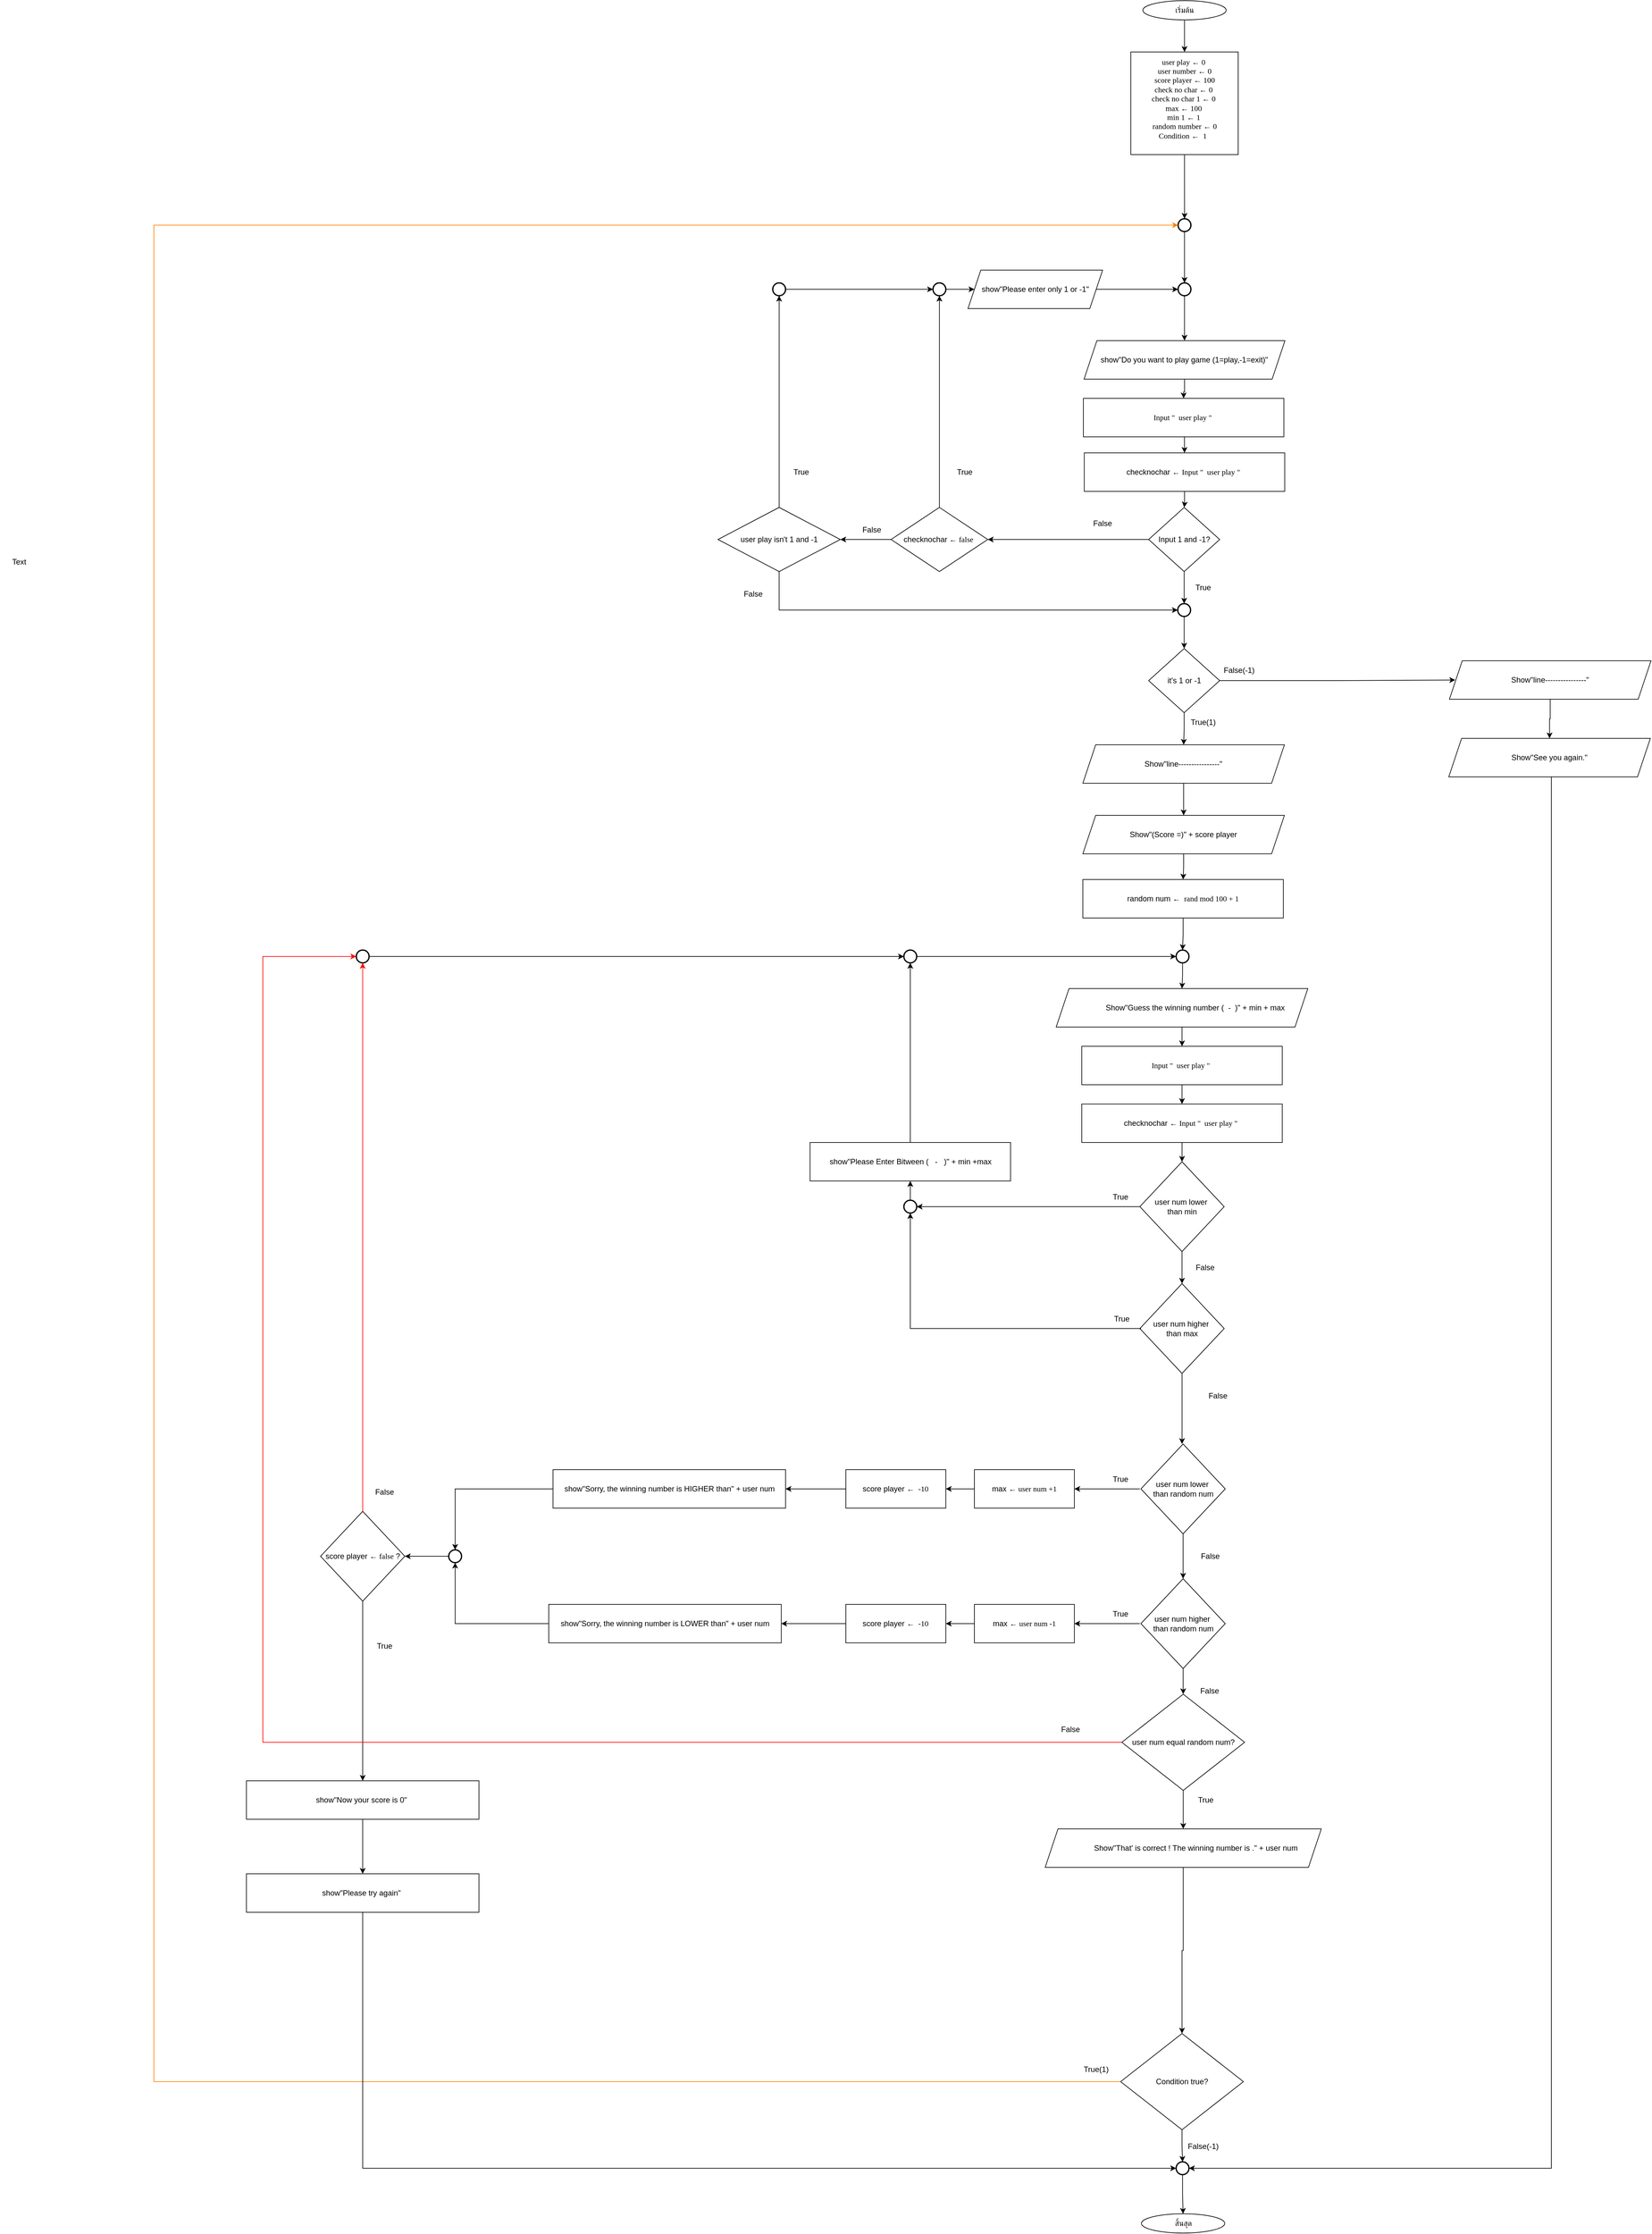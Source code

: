 <mxfile version="28.0.9">
  <diagram name="หน้า-1" id="-vFaAGGGmFlB4zCotOkO">
    <mxGraphModel dx="3970" dy="1171" grid="1" gridSize="10" guides="1" tooltips="1" connect="1" arrows="1" fold="1" page="1" pageScale="1" pageWidth="827" pageHeight="1169" math="0" shadow="0">
      <root>
        <mxCell id="0" />
        <mxCell id="1" parent="0" />
        <mxCell id="W-oKCUpI0KmFG--8NIo9-44" style="edgeStyle=orthogonalEdgeStyle;rounded=0;orthogonalLoop=1;jettySize=auto;html=1;exitX=0.5;exitY=1;exitDx=0;exitDy=0;entryX=0.5;entryY=0;entryDx=0;entryDy=0;" edge="1" parent="1" source="W-oKCUpI0KmFG--8NIo9-34" target="W-oKCUpI0KmFG--8NIo9-37">
          <mxGeometry relative="1" as="geometry" />
        </mxCell>
        <mxCell id="W-oKCUpI0KmFG--8NIo9-34" value="&lt;font data-font-src=&quot;https://fonts.googleapis.com/css?family=Sarabun&quot; face=&quot;Sarabun&quot;&gt;เริ่มต้น&lt;/font&gt;" style="ellipse;whiteSpace=wrap;html=1;" vertex="1" parent="1">
          <mxGeometry x="762.75" y="170" width="130" height="30" as="geometry" />
        </mxCell>
        <mxCell id="W-oKCUpI0KmFG--8NIo9-271" value="" style="edgeStyle=orthogonalEdgeStyle;rounded=0;orthogonalLoop=1;jettySize=auto;html=1;" edge="1" parent="1" source="W-oKCUpI0KmFG--8NIo9-37" target="W-oKCUpI0KmFG--8NIo9-269">
          <mxGeometry relative="1" as="geometry" />
        </mxCell>
        <mxCell id="W-oKCUpI0KmFG--8NIo9-37" value="user play ← 0&amp;nbsp;&lt;div&gt;user number&amp;nbsp;&lt;span style=&quot;background-color: transparent; color: light-dark(rgb(0, 0, 0), rgb(255, 255, 255));&quot;&gt;←&lt;/span&gt;&lt;span style=&quot;background-color: transparent; color: light-dark(rgb(0, 0, 0), rgb(255, 255, 255));&quot;&gt;&amp;nbsp;0&lt;/span&gt;&lt;/div&gt;&lt;div&gt;score player ← 100&lt;/div&gt;check no char ← 0&amp;nbsp;&lt;div&gt;check no char 1 ← 0&amp;nbsp;&lt;/div&gt;&lt;div&gt;max ← 100&amp;nbsp;&lt;div&gt;min 1 ← 1&amp;nbsp;&lt;/div&gt;&lt;div&gt;random number ← 0&lt;/div&gt;&lt;/div&gt;&lt;div&gt;&lt;span style=&quot;background-color: transparent; color: light-dark(rgb(0, 0, 0), rgb(255, 255, 255));&quot;&gt;Condition&amp;nbsp;&lt;/span&gt;&lt;span style=&quot;background-color: transparent; color: light-dark(rgb(0, 0, 0), rgb(255, 255, 255));&quot;&gt;←&lt;/span&gt;&lt;span style=&quot;background-color: transparent; color: light-dark(rgb(0, 0, 0), rgb(255, 255, 255));&quot;&gt;&amp;nbsp;&amp;nbsp;&lt;/span&gt;&lt;span style=&quot;background-color: transparent; color: light-dark(rgb(0, 0, 0), rgb(255, 255, 255));&quot;&gt;1&lt;/span&gt;&lt;span style=&quot;background-color: transparent; color: light-dark(rgb(0, 0, 0), rgb(255, 255, 255));&quot;&gt;&amp;nbsp;&lt;/span&gt;&amp;nbsp;&lt;div&gt;&lt;br&gt;&lt;/div&gt;&lt;/div&gt;" style="rounded=0;whiteSpace=wrap;html=1;fontFamily=Sarabun;fontSource=https%3A%2F%2Ffonts.googleapis.com%2Fcss%3Ffamily%3DSarabun;" vertex="1" parent="1">
          <mxGeometry x="744" y="250" width="167.5" height="160" as="geometry" />
        </mxCell>
        <mxCell id="W-oKCUpI0KmFG--8NIo9-104" value="" style="edgeStyle=orthogonalEdgeStyle;rounded=0;orthogonalLoop=1;jettySize=auto;html=1;" edge="1" parent="1" source="W-oKCUpI0KmFG--8NIo9-101" target="W-oKCUpI0KmFG--8NIo9-103">
          <mxGeometry relative="1" as="geometry" />
        </mxCell>
        <mxCell id="W-oKCUpI0KmFG--8NIo9-101" value="" style="strokeWidth=2;html=1;shape=mxgraph.flowchart.start_2;whiteSpace=wrap;" vertex="1" parent="1">
          <mxGeometry x="817.75" y="610" width="20" height="20" as="geometry" />
        </mxCell>
        <mxCell id="W-oKCUpI0KmFG--8NIo9-177" value="" style="edgeStyle=orthogonalEdgeStyle;rounded=0;orthogonalLoop=1;jettySize=auto;html=1;" edge="1" parent="1" source="W-oKCUpI0KmFG--8NIo9-103" target="W-oKCUpI0KmFG--8NIo9-176">
          <mxGeometry relative="1" as="geometry" />
        </mxCell>
        <mxCell id="W-oKCUpI0KmFG--8NIo9-103" value="show&quot;Do you want to play game (1=play,-1=exit)&quot;" style="shape=parallelogram;perimeter=parallelogramPerimeter;whiteSpace=wrap;html=1;fixedSize=1;" vertex="1" parent="1">
          <mxGeometry x="671.07" y="700" width="313.37" height="60" as="geometry" />
        </mxCell>
        <mxCell id="W-oKCUpI0KmFG--8NIo9-114" value="" style="edgeStyle=orthogonalEdgeStyle;rounded=0;orthogonalLoop=1;jettySize=auto;html=1;" edge="1" parent="1" source="W-oKCUpI0KmFG--8NIo9-106" target="W-oKCUpI0KmFG--8NIo9-113">
          <mxGeometry relative="1" as="geometry" />
        </mxCell>
        <mxCell id="W-oKCUpI0KmFG--8NIo9-106" value="checknochar&amp;nbsp;&lt;span style=&quot;font-family: Sarabun;&quot;&gt;← Input &quot;&amp;nbsp; user play &quot;&lt;/span&gt;&amp;nbsp;" style="rounded=0;whiteSpace=wrap;html=1;" vertex="1" parent="1">
          <mxGeometry x="671.37" y="875" width="312.75" height="60" as="geometry" />
        </mxCell>
        <mxCell id="W-oKCUpI0KmFG--8NIo9-126" style="edgeStyle=orthogonalEdgeStyle;rounded=0;orthogonalLoop=1;jettySize=auto;html=1;entryX=1;entryY=0.5;entryDx=0;entryDy=0;" edge="1" parent="1" source="W-oKCUpI0KmFG--8NIo9-113" target="W-oKCUpI0KmFG--8NIo9-125">
          <mxGeometry relative="1" as="geometry" />
        </mxCell>
        <mxCell id="W-oKCUpI0KmFG--8NIo9-113" value="Input 1 and -1?" style="rhombus;whiteSpace=wrap;html=1;" vertex="1" parent="1">
          <mxGeometry x="771.8" y="960" width="110.83" height="100" as="geometry" />
        </mxCell>
        <mxCell id="W-oKCUpI0KmFG--8NIo9-120" style="edgeStyle=orthogonalEdgeStyle;rounded=0;orthogonalLoop=1;jettySize=auto;html=1;" edge="1" parent="1" source="W-oKCUpI0KmFG--8NIo9-118">
          <mxGeometry relative="1" as="geometry">
            <mxPoint x="1250" y="1229.037" as="targetPoint" />
          </mxGeometry>
        </mxCell>
        <mxCell id="W-oKCUpI0KmFG--8NIo9-162" value="" style="edgeStyle=orthogonalEdgeStyle;rounded=0;orthogonalLoop=1;jettySize=auto;html=1;" edge="1" parent="1" source="W-oKCUpI0KmFG--8NIo9-118" target="W-oKCUpI0KmFG--8NIo9-158">
          <mxGeometry relative="1" as="geometry" />
        </mxCell>
        <mxCell id="W-oKCUpI0KmFG--8NIo9-118" value="it&#39;s 1 or -1" style="rhombus;whiteSpace=wrap;html=1;" vertex="1" parent="1">
          <mxGeometry x="771.8" y="1180" width="110.83" height="100" as="geometry" />
        </mxCell>
        <mxCell id="W-oKCUpI0KmFG--8NIo9-121" value="True" style="text;html=1;align=center;verticalAlign=middle;whiteSpace=wrap;rounded=0;" vertex="1" parent="1">
          <mxGeometry x="827" y="1070" width="60" height="30" as="geometry" />
        </mxCell>
        <mxCell id="W-oKCUpI0KmFG--8NIo9-122" value="False(-1)" style="text;html=1;align=center;verticalAlign=middle;whiteSpace=wrap;rounded=0;" vertex="1" parent="1">
          <mxGeometry x="882.63" y="1199" width="60" height="30" as="geometry" />
        </mxCell>
        <mxCell id="W-oKCUpI0KmFG--8NIo9-129" value="" style="edgeStyle=orthogonalEdgeStyle;rounded=0;orthogonalLoop=1;jettySize=auto;html=1;" edge="1" parent="1" source="W-oKCUpI0KmFG--8NIo9-125" target="W-oKCUpI0KmFG--8NIo9-127">
          <mxGeometry relative="1" as="geometry" />
        </mxCell>
        <mxCell id="W-oKCUpI0KmFG--8NIo9-125" value="checknochar&lt;span style=&quot;font-family: Sarabun;&quot;&gt;&amp;nbsp;← false&amp;nbsp;&lt;/span&gt;" style="rhombus;whiteSpace=wrap;html=1;" vertex="1" parent="1">
          <mxGeometry x="370" y="960" width="150.83" height="100" as="geometry" />
        </mxCell>
        <mxCell id="W-oKCUpI0KmFG--8NIo9-127" value="user play isn&#39;t 1 and -1" style="rhombus;whiteSpace=wrap;html=1;" vertex="1" parent="1">
          <mxGeometry x="100" y="960" width="190.83" height="100" as="geometry" />
        </mxCell>
        <mxCell id="W-oKCUpI0KmFG--8NIo9-132" value="False" style="text;html=1;align=center;verticalAlign=middle;whiteSpace=wrap;rounded=0;" vertex="1" parent="1">
          <mxGeometry x="670" y="970" width="60" height="30" as="geometry" />
        </mxCell>
        <mxCell id="W-oKCUpI0KmFG--8NIo9-133" value="False" style="text;html=1;align=center;verticalAlign=middle;whiteSpace=wrap;rounded=0;" vertex="1" parent="1">
          <mxGeometry x="310" y="980" width="60" height="30" as="geometry" />
        </mxCell>
        <mxCell id="W-oKCUpI0KmFG--8NIo9-134" value="False" style="text;html=1;align=center;verticalAlign=middle;whiteSpace=wrap;rounded=0;" vertex="1" parent="1">
          <mxGeometry x="125.42" y="1080" width="60" height="30" as="geometry" />
        </mxCell>
        <mxCell id="W-oKCUpI0KmFG--8NIo9-144" value="" style="edgeStyle=orthogonalEdgeStyle;rounded=0;orthogonalLoop=1;jettySize=auto;html=1;" edge="1" parent="1" source="W-oKCUpI0KmFG--8NIo9-135" target="W-oKCUpI0KmFG--8NIo9-143">
          <mxGeometry relative="1" as="geometry" />
        </mxCell>
        <mxCell id="W-oKCUpI0KmFG--8NIo9-135" value="" style="strokeWidth=2;html=1;shape=mxgraph.flowchart.start_2;whiteSpace=wrap;" vertex="1" parent="1">
          <mxGeometry x="435.42" y="610" width="20" height="20" as="geometry" />
        </mxCell>
        <mxCell id="W-oKCUpI0KmFG--8NIo9-142" style="edgeStyle=orthogonalEdgeStyle;rounded=0;orthogonalLoop=1;jettySize=auto;html=1;entryX=0;entryY=0.5;entryDx=0;entryDy=0;entryPerimeter=0;" edge="1" parent="1" source="W-oKCUpI0KmFG--8NIo9-136" target="W-oKCUpI0KmFG--8NIo9-135">
          <mxGeometry relative="1" as="geometry">
            <mxPoint x="310" y="620" as="targetPoint" />
          </mxGeometry>
        </mxCell>
        <mxCell id="W-oKCUpI0KmFG--8NIo9-136" value="" style="strokeWidth=2;html=1;shape=mxgraph.flowchart.start_2;whiteSpace=wrap;" vertex="1" parent="1">
          <mxGeometry x="185.42" y="610" width="20" height="20" as="geometry" />
        </mxCell>
        <mxCell id="W-oKCUpI0KmFG--8NIo9-139" style="edgeStyle=orthogonalEdgeStyle;rounded=0;orthogonalLoop=1;jettySize=auto;html=1;entryX=0.5;entryY=1;entryDx=0;entryDy=0;entryPerimeter=0;" edge="1" parent="1" source="W-oKCUpI0KmFG--8NIo9-127" target="W-oKCUpI0KmFG--8NIo9-136">
          <mxGeometry relative="1" as="geometry" />
        </mxCell>
        <mxCell id="W-oKCUpI0KmFG--8NIo9-140" style="edgeStyle=orthogonalEdgeStyle;rounded=0;orthogonalLoop=1;jettySize=auto;html=1;entryX=0.5;entryY=1;entryDx=0;entryDy=0;entryPerimeter=0;" edge="1" parent="1" source="W-oKCUpI0KmFG--8NIo9-125" target="W-oKCUpI0KmFG--8NIo9-135">
          <mxGeometry relative="1" as="geometry" />
        </mxCell>
        <mxCell id="W-oKCUpI0KmFG--8NIo9-145" value="" style="edgeStyle=orthogonalEdgeStyle;rounded=0;orthogonalLoop=1;jettySize=auto;html=1;" edge="1" parent="1" source="W-oKCUpI0KmFG--8NIo9-143" target="W-oKCUpI0KmFG--8NIo9-101">
          <mxGeometry relative="1" as="geometry" />
        </mxCell>
        <mxCell id="W-oKCUpI0KmFG--8NIo9-143" value="show&quot;Please enter only 1 or -1&quot;" style="shape=parallelogram;perimeter=parallelogramPerimeter;whiteSpace=wrap;html=1;fixedSize=1;" vertex="1" parent="1">
          <mxGeometry x="490" y="590" width="210" height="60" as="geometry" />
        </mxCell>
        <mxCell id="W-oKCUpI0KmFG--8NIo9-146" value="True" style="text;html=1;align=center;verticalAlign=middle;whiteSpace=wrap;rounded=0;" vertex="1" parent="1">
          <mxGeometry x="455.42" y="890" width="60" height="30" as="geometry" />
        </mxCell>
        <mxCell id="W-oKCUpI0KmFG--8NIo9-147" value="True" style="text;html=1;align=center;verticalAlign=middle;whiteSpace=wrap;rounded=0;" vertex="1" parent="1">
          <mxGeometry x="200" y="890" width="60" height="30" as="geometry" />
        </mxCell>
        <mxCell id="W-oKCUpI0KmFG--8NIo9-154" value="" style="edgeStyle=orthogonalEdgeStyle;rounded=0;orthogonalLoop=1;jettySize=auto;html=1;" edge="1" parent="1" source="W-oKCUpI0KmFG--8NIo9-150" target="W-oKCUpI0KmFG--8NIo9-118">
          <mxGeometry relative="1" as="geometry" />
        </mxCell>
        <mxCell id="W-oKCUpI0KmFG--8NIo9-150" value="" style="strokeWidth=2;html=1;shape=mxgraph.flowchart.start_2;whiteSpace=wrap;" vertex="1" parent="1">
          <mxGeometry x="817.21" y="1110" width="20" height="20" as="geometry" />
        </mxCell>
        <mxCell id="W-oKCUpI0KmFG--8NIo9-152" style="edgeStyle=orthogonalEdgeStyle;rounded=0;orthogonalLoop=1;jettySize=auto;html=1;exitX=0.5;exitY=1;exitDx=0;exitDy=0;entryX=0.5;entryY=0;entryDx=0;entryDy=0;entryPerimeter=0;" edge="1" parent="1" source="W-oKCUpI0KmFG--8NIo9-113" target="W-oKCUpI0KmFG--8NIo9-150">
          <mxGeometry relative="1" as="geometry" />
        </mxCell>
        <mxCell id="W-oKCUpI0KmFG--8NIo9-153" style="edgeStyle=orthogonalEdgeStyle;rounded=0;orthogonalLoop=1;jettySize=auto;html=1;entryX=0;entryY=0.5;entryDx=0;entryDy=0;entryPerimeter=0;" edge="1" parent="1" source="W-oKCUpI0KmFG--8NIo9-127" target="W-oKCUpI0KmFG--8NIo9-150">
          <mxGeometry relative="1" as="geometry">
            <Array as="points">
              <mxPoint x="195" y="1120" />
            </Array>
          </mxGeometry>
        </mxCell>
        <mxCell id="W-oKCUpI0KmFG--8NIo9-164" value="" style="edgeStyle=orthogonalEdgeStyle;rounded=0;orthogonalLoop=1;jettySize=auto;html=1;" edge="1" parent="1" source="W-oKCUpI0KmFG--8NIo9-158" target="W-oKCUpI0KmFG--8NIo9-163">
          <mxGeometry relative="1" as="geometry" />
        </mxCell>
        <mxCell id="W-oKCUpI0KmFG--8NIo9-158" value="Show&quot;line----------------&quot;" style="shape=parallelogram;perimeter=parallelogramPerimeter;whiteSpace=wrap;html=1;fixedSize=1;" vertex="1" parent="1">
          <mxGeometry x="669.16" y="1330" width="314.43" height="60" as="geometry" />
        </mxCell>
        <mxCell id="W-oKCUpI0KmFG--8NIo9-161" value="" style="edgeStyle=orthogonalEdgeStyle;rounded=0;orthogonalLoop=1;jettySize=auto;html=1;" edge="1" parent="1" source="W-oKCUpI0KmFG--8NIo9-159" target="W-oKCUpI0KmFG--8NIo9-160">
          <mxGeometry relative="1" as="geometry" />
        </mxCell>
        <mxCell id="W-oKCUpI0KmFG--8NIo9-159" value="Show&quot;line----------------&quot;" style="shape=parallelogram;perimeter=parallelogramPerimeter;whiteSpace=wrap;html=1;fixedSize=1;" vertex="1" parent="1">
          <mxGeometry x="1241" y="1199" width="314.43" height="60" as="geometry" />
        </mxCell>
        <mxCell id="W-oKCUpI0KmFG--8NIo9-160" value="Show&quot;See you again.&quot;" style="shape=parallelogram;perimeter=parallelogramPerimeter;whiteSpace=wrap;html=1;fixedSize=1;" vertex="1" parent="1">
          <mxGeometry x="1240" y="1320" width="314.43" height="60" as="geometry" />
        </mxCell>
        <mxCell id="W-oKCUpI0KmFG--8NIo9-167" value="" style="edgeStyle=orthogonalEdgeStyle;rounded=0;orthogonalLoop=1;jettySize=auto;html=1;" edge="1" parent="1" source="W-oKCUpI0KmFG--8NIo9-163" target="W-oKCUpI0KmFG--8NIo9-166">
          <mxGeometry relative="1" as="geometry" />
        </mxCell>
        <mxCell id="W-oKCUpI0KmFG--8NIo9-163" value="Show&quot;(Score =)&quot; + score player" style="shape=parallelogram;perimeter=parallelogramPerimeter;whiteSpace=wrap;html=1;fixedSize=1;" vertex="1" parent="1">
          <mxGeometry x="669.16" y="1440" width="314.43" height="60" as="geometry" />
        </mxCell>
        <mxCell id="W-oKCUpI0KmFG--8NIo9-165" value="True(1)" style="text;html=1;align=center;verticalAlign=middle;whiteSpace=wrap;rounded=0;" vertex="1" parent="1">
          <mxGeometry x="827" y="1280" width="60" height="30" as="geometry" />
        </mxCell>
        <mxCell id="W-oKCUpI0KmFG--8NIo9-184" value="" style="edgeStyle=orthogonalEdgeStyle;rounded=0;orthogonalLoop=1;jettySize=auto;html=1;" edge="1" parent="1" source="W-oKCUpI0KmFG--8NIo9-166" target="W-oKCUpI0KmFG--8NIo9-183">
          <mxGeometry relative="1" as="geometry" />
        </mxCell>
        <mxCell id="W-oKCUpI0KmFG--8NIo9-166" value="random num&amp;nbsp;&lt;span style=&quot;font-family: Sarabun;&quot;&gt;←&amp;nbsp; rand mod 100 + 1&lt;/span&gt;" style="rounded=0;whiteSpace=wrap;html=1;" vertex="1" parent="1">
          <mxGeometry x="669.16" y="1540" width="312.75" height="60" as="geometry" />
        </mxCell>
        <mxCell id="W-oKCUpI0KmFG--8NIo9-175" value="" style="edgeStyle=orthogonalEdgeStyle;rounded=0;orthogonalLoop=1;jettySize=auto;html=1;" edge="1" parent="1" source="W-oKCUpI0KmFG--8NIo9-168" target="W-oKCUpI0KmFG--8NIo9-174">
          <mxGeometry relative="1" as="geometry" />
        </mxCell>
        <mxCell id="W-oKCUpI0KmFG--8NIo9-168" value="&lt;blockquote style=&quot;margin: 0 0 0 40px; border: none; padding: 0px;&quot;&gt;Show&quot;Guess the winning number (&amp;nbsp; -&amp;nbsp; )&quot; + min + max&lt;/blockquote&gt;" style="shape=parallelogram;perimeter=parallelogramPerimeter;whiteSpace=wrap;html=1;fixedSize=1;" vertex="1" parent="1">
          <mxGeometry x="627.59" y="1710" width="392.52" height="60" as="geometry" />
        </mxCell>
        <mxCell id="W-oKCUpI0KmFG--8NIo9-182" value="" style="edgeStyle=orthogonalEdgeStyle;rounded=0;orthogonalLoop=1;jettySize=auto;html=1;" edge="1" parent="1" source="W-oKCUpI0KmFG--8NIo9-172" target="W-oKCUpI0KmFG--8NIo9-181">
          <mxGeometry relative="1" as="geometry" />
        </mxCell>
        <mxCell id="W-oKCUpI0KmFG--8NIo9-172" value="checknochar&amp;nbsp;&lt;span style=&quot;font-family: Sarabun;&quot;&gt;← Input &quot;&amp;nbsp; user play &quot;&lt;/span&gt;&amp;nbsp;" style="rounded=0;whiteSpace=wrap;html=1;" vertex="1" parent="1">
          <mxGeometry x="667.48" y="1890" width="312.75" height="60" as="geometry" />
        </mxCell>
        <mxCell id="W-oKCUpI0KmFG--8NIo9-180" style="edgeStyle=orthogonalEdgeStyle;rounded=0;orthogonalLoop=1;jettySize=auto;html=1;exitX=0.5;exitY=1;exitDx=0;exitDy=0;entryX=0.5;entryY=0;entryDx=0;entryDy=0;" edge="1" parent="1" source="W-oKCUpI0KmFG--8NIo9-174" target="W-oKCUpI0KmFG--8NIo9-172">
          <mxGeometry relative="1" as="geometry" />
        </mxCell>
        <mxCell id="W-oKCUpI0KmFG--8NIo9-174" value="&lt;span style=&quot;font-family: Sarabun;&quot;&gt;Input &quot;&amp;nbsp; user play &quot;&lt;/span&gt;&amp;nbsp;" style="rounded=0;whiteSpace=wrap;html=1;" vertex="1" parent="1">
          <mxGeometry x="667.48" y="1800" width="312.75" height="60" as="geometry" />
        </mxCell>
        <mxCell id="W-oKCUpI0KmFG--8NIo9-179" style="edgeStyle=orthogonalEdgeStyle;rounded=0;orthogonalLoop=1;jettySize=auto;html=1;exitX=0.5;exitY=1;exitDx=0;exitDy=0;entryX=0.5;entryY=0;entryDx=0;entryDy=0;" edge="1" parent="1" source="W-oKCUpI0KmFG--8NIo9-176" target="W-oKCUpI0KmFG--8NIo9-106">
          <mxGeometry relative="1" as="geometry" />
        </mxCell>
        <mxCell id="W-oKCUpI0KmFG--8NIo9-176" value="&lt;span style=&quot;font-family: Sarabun;&quot;&gt;Input &quot;&amp;nbsp; user play &quot;&lt;/span&gt;&amp;nbsp;" style="rounded=0;whiteSpace=wrap;html=1;" vertex="1" parent="1">
          <mxGeometry x="670" y="790" width="312.75" height="60" as="geometry" />
        </mxCell>
        <mxCell id="W-oKCUpI0KmFG--8NIo9-191" value="" style="edgeStyle=orthogonalEdgeStyle;rounded=0;orthogonalLoop=1;jettySize=auto;html=1;" edge="1" parent="1" source="W-oKCUpI0KmFG--8NIo9-181" target="W-oKCUpI0KmFG--8NIo9-190">
          <mxGeometry relative="1" as="geometry" />
        </mxCell>
        <mxCell id="W-oKCUpI0KmFG--8NIo9-181" value="user num &lt;font style=&quot;color: light-dark(rgb(0, 0, 0), rgb(0, 204, 0));&quot;&gt;lower&lt;/font&gt;&amp;nbsp;&lt;div&gt;than min&lt;/div&gt;" style="rhombus;whiteSpace=wrap;html=1;" vertex="1" parent="1">
          <mxGeometry x="758.08" y="1980" width="131.56" height="140" as="geometry" />
        </mxCell>
        <mxCell id="W-oKCUpI0KmFG--8NIo9-185" value="" style="edgeStyle=orthogonalEdgeStyle;rounded=0;orthogonalLoop=1;jettySize=auto;html=1;" edge="1" parent="1" source="W-oKCUpI0KmFG--8NIo9-183" target="W-oKCUpI0KmFG--8NIo9-168">
          <mxGeometry relative="1" as="geometry" />
        </mxCell>
        <mxCell id="W-oKCUpI0KmFG--8NIo9-183" value="" style="strokeWidth=2;html=1;shape=mxgraph.flowchart.start_2;whiteSpace=wrap;" vertex="1" parent="1">
          <mxGeometry x="814.69" y="1650" width="20" height="20" as="geometry" />
        </mxCell>
        <mxCell id="W-oKCUpI0KmFG--8NIo9-195" value="" style="edgeStyle=orthogonalEdgeStyle;rounded=0;orthogonalLoop=1;jettySize=auto;html=1;" edge="1" parent="1" source="W-oKCUpI0KmFG--8NIo9-190">
          <mxGeometry relative="1" as="geometry">
            <mxPoint x="823.9" y="2420" as="targetPoint" />
          </mxGeometry>
        </mxCell>
        <mxCell id="W-oKCUpI0KmFG--8NIo9-190" value="user num &lt;font style=&quot;color: light-dark(rgb(0, 0, 0), rgb(255, 0, 0));&quot;&gt;higher&lt;/font&gt;&amp;nbsp;&lt;div&gt;than max&lt;/div&gt;" style="rhombus;whiteSpace=wrap;html=1;" vertex="1" parent="1">
          <mxGeometry x="758.07" y="2170" width="131.56" height="140" as="geometry" />
        </mxCell>
        <mxCell id="W-oKCUpI0KmFG--8NIo9-192" value="False" style="text;html=1;align=center;verticalAlign=middle;whiteSpace=wrap;rounded=0;" vertex="1" parent="1">
          <mxGeometry x="829.64" y="2130" width="60" height="30" as="geometry" />
        </mxCell>
        <mxCell id="W-oKCUpI0KmFG--8NIo9-193" value="False" style="text;html=1;align=center;verticalAlign=middle;whiteSpace=wrap;rounded=0;" vertex="1" parent="1">
          <mxGeometry x="850" y="2330" width="60" height="30" as="geometry" />
        </mxCell>
        <mxCell id="W-oKCUpI0KmFG--8NIo9-206" value="" style="edgeStyle=orthogonalEdgeStyle;rounded=0;orthogonalLoop=1;jettySize=auto;html=1;" edge="1" parent="1" source="W-oKCUpI0KmFG--8NIo9-198" target="W-oKCUpI0KmFG--8NIo9-205">
          <mxGeometry relative="1" as="geometry" />
        </mxCell>
        <mxCell id="W-oKCUpI0KmFG--8NIo9-198" value="" style="strokeWidth=2;html=1;shape=mxgraph.flowchart.start_2;whiteSpace=wrap;" vertex="1" parent="1">
          <mxGeometry x="390" y="2040" width="20" height="20" as="geometry" />
        </mxCell>
        <mxCell id="W-oKCUpI0KmFG--8NIo9-200" style="edgeStyle=orthogonalEdgeStyle;rounded=0;orthogonalLoop=1;jettySize=auto;html=1;entryX=1;entryY=0.5;entryDx=0;entryDy=0;entryPerimeter=0;" edge="1" parent="1" source="W-oKCUpI0KmFG--8NIo9-181" target="W-oKCUpI0KmFG--8NIo9-198">
          <mxGeometry relative="1" as="geometry" />
        </mxCell>
        <mxCell id="W-oKCUpI0KmFG--8NIo9-203" value="True" style="text;html=1;align=center;verticalAlign=middle;whiteSpace=wrap;rounded=0;" vertex="1" parent="1">
          <mxGeometry x="698.07" y="2020" width="60" height="30" as="geometry" />
        </mxCell>
        <mxCell id="W-oKCUpI0KmFG--8NIo9-204" value="True" style="text;html=1;align=center;verticalAlign=middle;whiteSpace=wrap;rounded=0;" vertex="1" parent="1">
          <mxGeometry x="700" y="2210" width="60" height="30" as="geometry" />
        </mxCell>
        <mxCell id="W-oKCUpI0KmFG--8NIo9-205" value="show&quot;Please Enter Bitween (&amp;nbsp; &amp;nbsp;-&amp;nbsp; &amp;nbsp;)&quot; + min +max" style="rounded=0;whiteSpace=wrap;html=1;" vertex="1" parent="1">
          <mxGeometry x="243.62" y="1950" width="312.75" height="60" as="geometry" />
        </mxCell>
        <mxCell id="W-oKCUpI0KmFG--8NIo9-207" style="edgeStyle=orthogonalEdgeStyle;rounded=0;orthogonalLoop=1;jettySize=auto;html=1;entryX=0;entryY=0.5;entryDx=0;entryDy=0;entryPerimeter=0;" edge="1" parent="1" source="W-oKCUpI0KmFG--8NIo9-208" target="W-oKCUpI0KmFG--8NIo9-183">
          <mxGeometry relative="1" as="geometry">
            <Array as="points">
              <mxPoint x="400" y="1660" />
            </Array>
          </mxGeometry>
        </mxCell>
        <mxCell id="W-oKCUpI0KmFG--8NIo9-208" value="" style="strokeWidth=2;html=1;shape=mxgraph.flowchart.start_2;whiteSpace=wrap;" vertex="1" parent="1">
          <mxGeometry x="389.99" y="1650" width="20" height="20" as="geometry" />
        </mxCell>
        <mxCell id="W-oKCUpI0KmFG--8NIo9-210" style="edgeStyle=orthogonalEdgeStyle;rounded=0;orthogonalLoop=1;jettySize=auto;html=1;entryX=0.5;entryY=1;entryDx=0;entryDy=0;entryPerimeter=0;" edge="1" parent="1" source="W-oKCUpI0KmFG--8NIo9-205" target="W-oKCUpI0KmFG--8NIo9-208">
          <mxGeometry relative="1" as="geometry" />
        </mxCell>
        <mxCell id="W-oKCUpI0KmFG--8NIo9-211" style="edgeStyle=orthogonalEdgeStyle;rounded=0;orthogonalLoop=1;jettySize=auto;html=1;exitX=1;exitY=1;exitDx=0;exitDy=0;entryX=0.5;entryY=1;entryDx=0;entryDy=0;entryPerimeter=0;" edge="1" parent="1" source="W-oKCUpI0KmFG--8NIo9-204" target="W-oKCUpI0KmFG--8NIo9-198">
          <mxGeometry relative="1" as="geometry">
            <Array as="points">
              <mxPoint x="400" y="2240" />
            </Array>
          </mxGeometry>
        </mxCell>
        <mxCell id="W-oKCUpI0KmFG--8NIo9-215" value="" style="edgeStyle=orthogonalEdgeStyle;rounded=0;orthogonalLoop=1;jettySize=auto;html=1;" edge="1" parent="1" source="W-oKCUpI0KmFG--8NIo9-213" target="W-oKCUpI0KmFG--8NIo9-214">
          <mxGeometry relative="1" as="geometry" />
        </mxCell>
        <mxCell id="W-oKCUpI0KmFG--8NIo9-213" value="user num &lt;font style=&quot;color: light-dark(rgb(0, 0, 0), rgb(0, 204, 0));&quot;&gt;lower&lt;/font&gt;&amp;nbsp;&lt;div&gt;than random num&lt;/div&gt;" style="rhombus;whiteSpace=wrap;html=1;" vertex="1" parent="1">
          <mxGeometry x="759.75" y="2420" width="131.56" height="140" as="geometry" />
        </mxCell>
        <mxCell id="W-oKCUpI0KmFG--8NIo9-259" value="" style="edgeStyle=orthogonalEdgeStyle;rounded=0;orthogonalLoop=1;jettySize=auto;html=1;" edge="1" parent="1" source="W-oKCUpI0KmFG--8NIo9-214" target="W-oKCUpI0KmFG--8NIo9-258">
          <mxGeometry relative="1" as="geometry" />
        </mxCell>
        <mxCell id="W-oKCUpI0KmFG--8NIo9-214" value="user num&lt;font style=&quot;color: light-dark(rgb(0, 0, 0), rgb(255, 0, 0));&quot;&gt; higher&amp;nbsp;&lt;/font&gt;&lt;div&gt;than&lt;span style=&quot;background-color: transparent; color: light-dark(rgb(0, 0, 0), rgb(255, 255, 255));&quot;&gt;&amp;nbsp;&lt;/span&gt;&lt;span style=&quot;background-color: transparent; color: light-dark(rgb(0, 0, 0), rgb(255, 255, 255));&quot;&gt;random num&lt;/span&gt;&lt;/div&gt;" style="rhombus;whiteSpace=wrap;html=1;" vertex="1" parent="1">
          <mxGeometry x="759.75" y="2630" width="131.56" height="140" as="geometry" />
        </mxCell>
        <mxCell id="W-oKCUpI0KmFG--8NIo9-216" value="False" style="text;html=1;align=center;verticalAlign=middle;whiteSpace=wrap;rounded=0;" vertex="1" parent="1">
          <mxGeometry x="837.75" y="2580" width="60" height="30" as="geometry" />
        </mxCell>
        <mxCell id="W-oKCUpI0KmFG--8NIo9-219" value="False" style="text;html=1;align=center;verticalAlign=middle;whiteSpace=wrap;rounded=0;" vertex="1" parent="1">
          <mxGeometry x="837.21" y="2790" width="60" height="30" as="geometry" />
        </mxCell>
        <mxCell id="W-oKCUpI0KmFG--8NIo9-220" value="show&quot;Sorry, the winning number is &lt;font style=&quot;color: light-dark(rgb(0, 0, 0), rgb(0, 204, 0));&quot;&gt;LOWER&lt;/font&gt; than&quot; + user num" style="rounded=0;whiteSpace=wrap;html=1;" vertex="1" parent="1">
          <mxGeometry x="-164" y="2670" width="362.75" height="60" as="geometry" />
        </mxCell>
        <mxCell id="W-oKCUpI0KmFG--8NIo9-224" value="show&quot;Sorry, the winning number is &lt;font style=&quot;color: light-dark(rgb(0, 0, 0), rgb(255, 0, 0));&quot;&gt;HIGHER&lt;/font&gt; than&quot; + user num" style="rounded=0;whiteSpace=wrap;html=1;" vertex="1" parent="1">
          <mxGeometry x="-157.33" y="2460" width="362.75" height="60" as="geometry" />
        </mxCell>
        <mxCell id="W-oKCUpI0KmFG--8NIo9-245" style="edgeStyle=orthogonalEdgeStyle;rounded=0;orthogonalLoop=1;jettySize=auto;html=1;exitX=1;exitY=1;exitDx=0;exitDy=0;entryX=1;entryY=0.5;entryDx=0;entryDy=0;" edge="1" parent="1" source="W-oKCUpI0KmFG--8NIo9-230" target="W-oKCUpI0KmFG--8NIo9-239">
          <mxGeometry relative="1" as="geometry">
            <Array as="points">
              <mxPoint x="720" y="2490" />
              <mxPoint x="720" y="2490" />
            </Array>
          </mxGeometry>
        </mxCell>
        <mxCell id="W-oKCUpI0KmFG--8NIo9-230" value="True" style="text;html=1;align=center;verticalAlign=middle;whiteSpace=wrap;rounded=0;" vertex="1" parent="1">
          <mxGeometry x="698.07" y="2460" width="60" height="30" as="geometry" />
        </mxCell>
        <mxCell id="W-oKCUpI0KmFG--8NIo9-244" style="edgeStyle=orthogonalEdgeStyle;rounded=0;orthogonalLoop=1;jettySize=auto;html=1;exitX=1;exitY=1;exitDx=0;exitDy=0;entryX=1;entryY=0.5;entryDx=0;entryDy=0;" edge="1" parent="1" source="W-oKCUpI0KmFG--8NIo9-231" target="W-oKCUpI0KmFG--8NIo9-242">
          <mxGeometry relative="1" as="geometry">
            <Array as="points">
              <mxPoint x="720" y="2700" />
              <mxPoint x="720" y="2700" />
            </Array>
          </mxGeometry>
        </mxCell>
        <mxCell id="W-oKCUpI0KmFG--8NIo9-231" value="True" style="text;html=1;align=center;verticalAlign=middle;whiteSpace=wrap;rounded=0;" vertex="1" parent="1">
          <mxGeometry x="698.08" y="2670" width="60" height="30" as="geometry" />
        </mxCell>
        <mxCell id="W-oKCUpI0KmFG--8NIo9-253" value="" style="edgeStyle=orthogonalEdgeStyle;rounded=0;orthogonalLoop=1;jettySize=auto;html=1;" edge="1" parent="1" source="W-oKCUpI0KmFG--8NIo9-232" target="W-oKCUpI0KmFG--8NIo9-237">
          <mxGeometry relative="1" as="geometry" />
        </mxCell>
        <mxCell id="W-oKCUpI0KmFG--8NIo9-232" value="" style="strokeWidth=2;html=1;shape=mxgraph.flowchart.start_2;whiteSpace=wrap;" vertex="1" parent="1">
          <mxGeometry x="-320" y="2585" width="20" height="20" as="geometry" />
        </mxCell>
        <mxCell id="W-oKCUpI0KmFG--8NIo9-281" style="edgeStyle=orthogonalEdgeStyle;rounded=0;orthogonalLoop=1;jettySize=auto;html=1;exitX=0.5;exitY=1;exitDx=0;exitDy=0;fillColor=#008a00;strokeColor=light-dark(#000000,#CCCCCC);" edge="1" parent="1" source="W-oKCUpI0KmFG--8NIo9-237" target="W-oKCUpI0KmFG--8NIo9-280">
          <mxGeometry relative="1" as="geometry" />
        </mxCell>
        <mxCell id="W-oKCUpI0KmFG--8NIo9-237" value="score player&amp;nbsp;&lt;span style=&quot;font-family: Sarabun;&quot;&gt;← &lt;font style=&quot;color: light-dark(rgb(0, 0, 0), rgb(255, 0, 0));&quot;&gt;false&lt;/font&gt;&lt;/span&gt;&amp;nbsp;?" style="rhombus;whiteSpace=wrap;html=1;" vertex="1" parent="1">
          <mxGeometry x="-520" y="2525" width="131.56" height="140" as="geometry" />
        </mxCell>
        <mxCell id="W-oKCUpI0KmFG--8NIo9-246" value="" style="edgeStyle=orthogonalEdgeStyle;rounded=0;orthogonalLoop=1;jettySize=auto;html=1;" edge="1" parent="1" source="W-oKCUpI0KmFG--8NIo9-239" target="W-oKCUpI0KmFG--8NIo9-241">
          <mxGeometry relative="1" as="geometry" />
        </mxCell>
        <mxCell id="W-oKCUpI0KmFG--8NIo9-239" value="max&amp;nbsp;&lt;span style=&quot;font-family: Sarabun;&quot;&gt;← user num +1&lt;/span&gt;" style="rounded=0;whiteSpace=wrap;html=1;" vertex="1" parent="1">
          <mxGeometry x="500" y="2460" width="155.95" height="60" as="geometry" />
        </mxCell>
        <mxCell id="W-oKCUpI0KmFG--8NIo9-248" value="" style="edgeStyle=orthogonalEdgeStyle;rounded=0;orthogonalLoop=1;jettySize=auto;html=1;" edge="1" parent="1" source="W-oKCUpI0KmFG--8NIo9-241" target="W-oKCUpI0KmFG--8NIo9-224">
          <mxGeometry relative="1" as="geometry" />
        </mxCell>
        <mxCell id="W-oKCUpI0KmFG--8NIo9-241" value="score player&amp;nbsp;&lt;span style=&quot;font-family: Sarabun;&quot;&gt;←&amp;nbsp; -10&lt;/span&gt;" style="rounded=0;whiteSpace=wrap;html=1;" vertex="1" parent="1">
          <mxGeometry x="299.47" y="2460" width="155.95" height="60" as="geometry" />
        </mxCell>
        <mxCell id="W-oKCUpI0KmFG--8NIo9-247" value="" style="edgeStyle=orthogonalEdgeStyle;rounded=0;orthogonalLoop=1;jettySize=auto;html=1;" edge="1" parent="1" source="W-oKCUpI0KmFG--8NIo9-242" target="W-oKCUpI0KmFG--8NIo9-243">
          <mxGeometry relative="1" as="geometry" />
        </mxCell>
        <mxCell id="W-oKCUpI0KmFG--8NIo9-242" value="max&amp;nbsp;&lt;span style=&quot;font-family: Sarabun;&quot;&gt;← user num -1&lt;/span&gt;" style="rounded=0;whiteSpace=wrap;html=1;" vertex="1" parent="1">
          <mxGeometry x="500" y="2670" width="155.95" height="60" as="geometry" />
        </mxCell>
        <mxCell id="W-oKCUpI0KmFG--8NIo9-249" value="" style="edgeStyle=orthogonalEdgeStyle;rounded=0;orthogonalLoop=1;jettySize=auto;html=1;" edge="1" parent="1" source="W-oKCUpI0KmFG--8NIo9-243" target="W-oKCUpI0KmFG--8NIo9-220">
          <mxGeometry relative="1" as="geometry" />
        </mxCell>
        <mxCell id="W-oKCUpI0KmFG--8NIo9-243" value="score player&amp;nbsp;&lt;span style=&quot;font-family: Sarabun;&quot;&gt;←&amp;nbsp; -10&lt;/span&gt;" style="rounded=0;whiteSpace=wrap;html=1;" vertex="1" parent="1">
          <mxGeometry x="299.47" y="2670" width="155.95" height="60" as="geometry" />
        </mxCell>
        <mxCell id="W-oKCUpI0KmFG--8NIo9-251" style="edgeStyle=orthogonalEdgeStyle;rounded=0;orthogonalLoop=1;jettySize=auto;html=1;entryX=0.5;entryY=0;entryDx=0;entryDy=0;entryPerimeter=0;" edge="1" parent="1" source="W-oKCUpI0KmFG--8NIo9-224" target="W-oKCUpI0KmFG--8NIo9-232">
          <mxGeometry relative="1" as="geometry" />
        </mxCell>
        <mxCell id="W-oKCUpI0KmFG--8NIo9-252" style="edgeStyle=orthogonalEdgeStyle;rounded=0;orthogonalLoop=1;jettySize=auto;html=1;entryX=0.5;entryY=1;entryDx=0;entryDy=0;entryPerimeter=0;" edge="1" parent="1" source="W-oKCUpI0KmFG--8NIo9-220" target="W-oKCUpI0KmFG--8NIo9-232">
          <mxGeometry relative="1" as="geometry" />
        </mxCell>
        <mxCell id="W-oKCUpI0KmFG--8NIo9-255" value="False" style="text;html=1;align=center;verticalAlign=middle;whiteSpace=wrap;rounded=0;" vertex="1" parent="1">
          <mxGeometry x="-450" y="2480" width="60" height="30" as="geometry" />
        </mxCell>
        <mxCell id="W-oKCUpI0KmFG--8NIo9-268" value="" style="edgeStyle=orthogonalEdgeStyle;rounded=0;orthogonalLoop=1;jettySize=auto;html=1;" edge="1" parent="1" source="W-oKCUpI0KmFG--8NIo9-256" target="W-oKCUpI0KmFG--8NIo9-267">
          <mxGeometry relative="1" as="geometry" />
        </mxCell>
        <mxCell id="W-oKCUpI0KmFG--8NIo9-256" value="&lt;blockquote style=&quot;margin: 0 0 0 40px; border: none; padding: 0px;&quot;&gt;Show&quot;That&#39; is correct ! The winning number is .&quot; + user num&lt;/blockquote&gt;" style="shape=parallelogram;perimeter=parallelogramPerimeter;whiteSpace=wrap;html=1;fixedSize=1;" vertex="1" parent="1">
          <mxGeometry x="610.38" y="3020" width="430.73" height="60" as="geometry" />
        </mxCell>
        <mxCell id="W-oKCUpI0KmFG--8NIo9-260" value="" style="edgeStyle=orthogonalEdgeStyle;rounded=0;orthogonalLoop=1;jettySize=auto;html=1;fillColor=#60a917;strokeColor=light-dark(#000000,#00CC00);" edge="1" parent="1" source="W-oKCUpI0KmFG--8NIo9-258" target="W-oKCUpI0KmFG--8NIo9-256">
          <mxGeometry relative="1" as="geometry" />
        </mxCell>
        <mxCell id="W-oKCUpI0KmFG--8NIo9-261" style="edgeStyle=orthogonalEdgeStyle;rounded=0;orthogonalLoop=1;jettySize=auto;html=1;entryX=0;entryY=0.5;entryDx=0;entryDy=0;entryPerimeter=0;fontColor=none;labelBackgroundColor=none;noLabel=1;fillColor=#a20025;strokeColor=light-dark(#FF0000,#FF0000);" edge="1" parent="1" source="W-oKCUpI0KmFG--8NIo9-258" target="W-oKCUpI0KmFG--8NIo9-263">
          <mxGeometry relative="1" as="geometry">
            <mxPoint x="-60" y="2880" as="targetPoint" />
            <Array as="points">
              <mxPoint x="-610" y="2885" />
              <mxPoint x="-610" y="1660" />
            </Array>
          </mxGeometry>
        </mxCell>
        <mxCell id="W-oKCUpI0KmFG--8NIo9-258" value="user num equal random num?" style="rhombus;whiteSpace=wrap;html=1;" vertex="1" parent="1">
          <mxGeometry x="730" y="2810" width="191.5" height="150" as="geometry" />
        </mxCell>
        <mxCell id="W-oKCUpI0KmFG--8NIo9-262" value="True" style="text;html=1;align=center;verticalAlign=middle;whiteSpace=wrap;rounded=0;" vertex="1" parent="1">
          <mxGeometry x="831.31" y="2960" width="60" height="30" as="geometry" />
        </mxCell>
        <mxCell id="W-oKCUpI0KmFG--8NIo9-263" value="" style="strokeWidth=2;html=1;shape=mxgraph.flowchart.start_2;whiteSpace=wrap;" vertex="1" parent="1">
          <mxGeometry x="-464.22" y="1650" width="20" height="20" as="geometry" />
        </mxCell>
        <mxCell id="W-oKCUpI0KmFG--8NIo9-264" style="edgeStyle=orthogonalEdgeStyle;rounded=0;orthogonalLoop=1;jettySize=auto;html=1;entryX=0.5;entryY=1;entryDx=0;entryDy=0;entryPerimeter=0;strokeColor=light-dark(#FF0000,#FFFFFF);fillColor=#a20025;" edge="1" parent="1" source="W-oKCUpI0KmFG--8NIo9-237" target="W-oKCUpI0KmFG--8NIo9-263">
          <mxGeometry relative="1" as="geometry" />
        </mxCell>
        <mxCell id="W-oKCUpI0KmFG--8NIo9-265" style="edgeStyle=orthogonalEdgeStyle;rounded=0;orthogonalLoop=1;jettySize=auto;html=1;exitX=1;exitY=0.5;exitDx=0;exitDy=0;exitPerimeter=0;entryX=0;entryY=0.5;entryDx=0;entryDy=0;entryPerimeter=0;" edge="1" parent="1" source="W-oKCUpI0KmFG--8NIo9-263" target="W-oKCUpI0KmFG--8NIo9-208">
          <mxGeometry relative="1" as="geometry" />
        </mxCell>
        <mxCell id="W-oKCUpI0KmFG--8NIo9-266" value="False" style="text;html=1;align=center;verticalAlign=middle;whiteSpace=wrap;rounded=0;" vertex="1" parent="1">
          <mxGeometry x="620" y="2850" width="60" height="30" as="geometry" />
        </mxCell>
        <mxCell id="W-oKCUpI0KmFG--8NIo9-274" value="" style="edgeStyle=orthogonalEdgeStyle;rounded=0;orthogonalLoop=1;jettySize=auto;html=1;" edge="1" parent="1" source="W-oKCUpI0KmFG--8NIo9-267" target="W-oKCUpI0KmFG--8NIo9-273">
          <mxGeometry relative="1" as="geometry" />
        </mxCell>
        <mxCell id="W-oKCUpI0KmFG--8NIo9-267" value="Condition true?" style="rhombus;whiteSpace=wrap;html=1;" vertex="1" parent="1">
          <mxGeometry x="728.1" y="3339" width="191.5" height="150" as="geometry" />
        </mxCell>
        <mxCell id="W-oKCUpI0KmFG--8NIo9-270" value="" style="edgeStyle=orthogonalEdgeStyle;rounded=0;orthogonalLoop=1;jettySize=auto;html=1;" edge="1" parent="1" source="W-oKCUpI0KmFG--8NIo9-269" target="W-oKCUpI0KmFG--8NIo9-101">
          <mxGeometry relative="1" as="geometry" />
        </mxCell>
        <mxCell id="W-oKCUpI0KmFG--8NIo9-269" value="" style="strokeWidth=2;html=1;shape=mxgraph.flowchart.start_2;whiteSpace=wrap;" vertex="1" parent="1">
          <mxGeometry x="817.75" y="510" width="20" height="20" as="geometry" />
        </mxCell>
        <mxCell id="W-oKCUpI0KmFG--8NIo9-290" value="" style="edgeStyle=orthogonalEdgeStyle;rounded=0;orthogonalLoop=1;jettySize=auto;html=1;" edge="1" parent="1" source="W-oKCUpI0KmFG--8NIo9-273" target="W-oKCUpI0KmFG--8NIo9-287">
          <mxGeometry relative="1" as="geometry" />
        </mxCell>
        <mxCell id="W-oKCUpI0KmFG--8NIo9-273" value="" style="strokeWidth=2;html=1;shape=mxgraph.flowchart.start_2;whiteSpace=wrap;" vertex="1" parent="1">
          <mxGeometry x="814.69" y="3539" width="20" height="20" as="geometry" />
        </mxCell>
        <mxCell id="W-oKCUpI0KmFG--8NIo9-277" value="True(1)" style="text;html=1;align=center;verticalAlign=middle;whiteSpace=wrap;rounded=0;" vertex="1" parent="1">
          <mxGeometry x="660" y="3380" width="60" height="30" as="geometry" />
        </mxCell>
        <mxCell id="W-oKCUpI0KmFG--8NIo9-278" value="False(-1)" style="text;html=1;align=center;verticalAlign=middle;whiteSpace=wrap;rounded=0;" vertex="1" parent="1">
          <mxGeometry x="827" y="3500" width="60" height="30" as="geometry" />
        </mxCell>
        <mxCell id="W-oKCUpI0KmFG--8NIo9-283" value="" style="edgeStyle=orthogonalEdgeStyle;rounded=0;orthogonalLoop=1;jettySize=auto;html=1;fillColor=#008a00;strokeColor=light-dark(#000000,#CCCCCC);" edge="1" parent="1" source="W-oKCUpI0KmFG--8NIo9-280" target="W-oKCUpI0KmFG--8NIo9-282">
          <mxGeometry relative="1" as="geometry" />
        </mxCell>
        <mxCell id="W-oKCUpI0KmFG--8NIo9-280" value="show&quot;Now your score is 0&quot;&amp;nbsp;" style="rounded=0;whiteSpace=wrap;html=1;" vertex="1" parent="1">
          <mxGeometry x="-635.6" y="2945" width="362.75" height="60" as="geometry" />
        </mxCell>
        <mxCell id="W-oKCUpI0KmFG--8NIo9-282" value="show&quot;Please try again&quot;&amp;nbsp;" style="rounded=0;whiteSpace=wrap;html=1;" vertex="1" parent="1">
          <mxGeometry x="-635.6" y="3090" width="362.75" height="60" as="geometry" />
        </mxCell>
        <mxCell id="W-oKCUpI0KmFG--8NIo9-285" value="True" style="text;html=1;align=center;verticalAlign=middle;whiteSpace=wrap;rounded=0;" vertex="1" parent="1">
          <mxGeometry x="-450" y="2720" width="60" height="30" as="geometry" />
        </mxCell>
        <mxCell id="W-oKCUpI0KmFG--8NIo9-286" style="edgeStyle=orthogonalEdgeStyle;rounded=0;orthogonalLoop=1;jettySize=auto;html=1;exitX=0;exitY=0.5;exitDx=0;exitDy=0;entryX=0;entryY=0.5;entryDx=0;entryDy=0;entryPerimeter=0;fillColor=#a20025;strokeColor=light-dark(#FF8000,#FF8000);" edge="1" parent="1" source="W-oKCUpI0KmFG--8NIo9-267" target="W-oKCUpI0KmFG--8NIo9-269">
          <mxGeometry relative="1" as="geometry">
            <Array as="points">
              <mxPoint x="-780" y="3414" />
              <mxPoint x="-780" y="520" />
            </Array>
          </mxGeometry>
        </mxCell>
        <mxCell id="W-oKCUpI0KmFG--8NIo9-287" value="&lt;font face=&quot;Sarabun&quot;&gt;สิ้นสุด&lt;/font&gt;" style="ellipse;whiteSpace=wrap;html=1;" vertex="1" parent="1">
          <mxGeometry x="760.53" y="3620" width="130" height="30" as="geometry" />
        </mxCell>
        <mxCell id="W-oKCUpI0KmFG--8NIo9-288" style="edgeStyle=orthogonalEdgeStyle;rounded=0;orthogonalLoop=1;jettySize=auto;html=1;exitX=0.5;exitY=1;exitDx=0;exitDy=0;entryX=0;entryY=0.5;entryDx=0;entryDy=0;entryPerimeter=0;" edge="1" parent="1" source="W-oKCUpI0KmFG--8NIo9-282" target="W-oKCUpI0KmFG--8NIo9-273">
          <mxGeometry relative="1" as="geometry" />
        </mxCell>
        <mxCell id="W-oKCUpI0KmFG--8NIo9-289" style="edgeStyle=orthogonalEdgeStyle;rounded=0;orthogonalLoop=1;jettySize=auto;html=1;entryX=1;entryY=0.5;entryDx=0;entryDy=0;entryPerimeter=0;" edge="1" parent="1" source="W-oKCUpI0KmFG--8NIo9-160" target="W-oKCUpI0KmFG--8NIo9-273">
          <mxGeometry relative="1" as="geometry">
            <Array as="points">
              <mxPoint x="1400" y="3549" />
            </Array>
          </mxGeometry>
        </mxCell>
        <mxCell id="W-oKCUpI0KmFG--8NIo9-291" value="Text" style="text;html=1;align=center;verticalAlign=middle;whiteSpace=wrap;rounded=0;" vertex="1" parent="1">
          <mxGeometry x="-1020" y="1030" width="60" height="30" as="geometry" />
        </mxCell>
      </root>
    </mxGraphModel>
  </diagram>
</mxfile>
